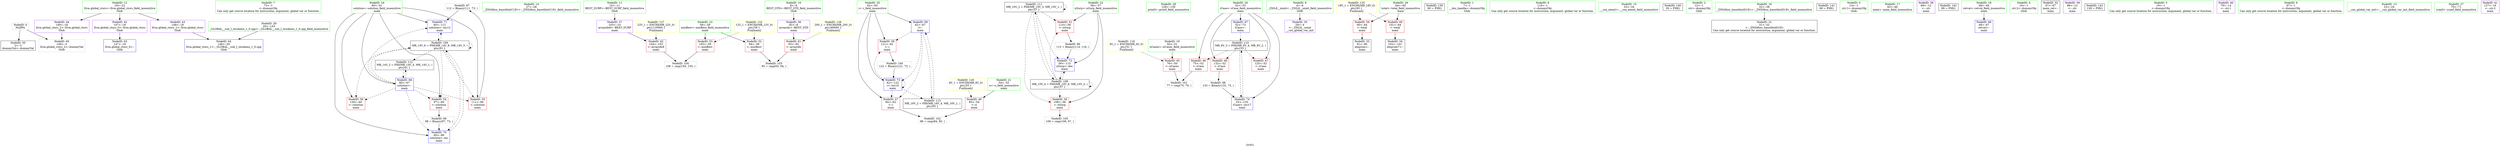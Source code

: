 digraph "SVFG" {
	label="SVFG";

	Node0x564ecc1eea60 [shape=record,color=grey,label="{NodeID: 0\nNullPtr}"];
	Node0x564ecc1eea60 -> Node0x564ecc204010[style=solid];
	Node0x564ecc1eea60 -> Node0x564ecc206df0[style=solid];
	Node0x564ecc1eecc0 [shape=record,color=green,label="{NodeID: 7\n73\<--1\n\<--dummyObj\nCan only get source location for instruction, argument, global var or function.}"];
	Node0x564ecc205120 [shape=record,color=grey,label="{NodeID: 97\n112 = Binary(111, 73, )\n}"];
	Node0x564ecc205120 -> Node0x564ecc207300[style=solid];
	Node0x564ecc202bb0 [shape=record,color=green,label="{NodeID: 14\n27\<--28\n_ZNSt8ios_base4InitC1Ev\<--_ZNSt8ios_base4InitC1Ev_field_insensitive\n}"];
	Node0x564ecc209a10 [shape=record,color=grey,label="{NodeID: 104\n106 = cmp(104, 105, )\n}"];
	Node0x564ecc203860 [shape=record,color=green,label="{NodeID: 21\n54\<--55\nn\<--n_field_insensitive\nmain\n}"];
	Node0x564ecc203860 -> Node0x564ecc206090[style=solid];
	Node0x564ecc20e780 [shape=record,color=black,label="{NodeID: 111\nMR_10V_2 = PHI(MR_10V_3, MR_10V_1, )\npts\{57 \}\n}"];
	Node0x564ecc20e780 -> Node0x564ecc206160[style=dashed];
	Node0x564ecc20e780 -> Node0x564ecc206230[style=dashed];
	Node0x564ecc20e780 -> Node0x564ecc2073d0[style=dashed];
	Node0x564ecc20e780 -> Node0x564ecc20d880[style=dashed];
	Node0x564ecc20e780 -> Node0x564ecc20e780[style=dashed];
	Node0x564ecc203e10 [shape=record,color=green,label="{NodeID: 28\n129\<--130\nprintf\<--printf_field_insensitive\n}"];
	Node0x564ecc2110a0 [shape=record,color=yellow,style=double,label="{NodeID: 118\n4V_1 = ENCHI(MR_4V_0)\npts\{51 \}\nFun[main]}"];
	Node0x564ecc2110a0 -> Node0x564ecc204d30[style=dashed];
	Node0x564ecc204480 [shape=record,color=purple,label="{NodeID: 35\n29\<--4\n\<--_ZStL8__ioinit\n__cxx_global_var_init\n}"];
	Node0x564ecc2116c0 [shape=record,color=yellow,style=double,label="{NodeID: 125\n18V_1 = ENCHI(MR_18V_0)\npts\{65 \}\nFun[main]}"];
	Node0x564ecc2116c0 -> Node0x564ecc2068b0[style=dashed];
	Node0x564ecc2116c0 -> Node0x564ecc206980[style=dashed];
	Node0x564ecc204a30 [shape=record,color=purple,label="{NodeID: 42\n147\<--18\nllvm.global_ctors_0\<--llvm.global_ctors\nGlob }"];
	Node0x564ecc204a30 -> Node0x564ecc206bf0[style=solid];
	Node0x564ecc206090 [shape=record,color=red,label="{NodeID: 49\n85\<--54\n\<--n\nmain\n}"];
	Node0x564ecc206090 -> Node0x564ecc209710[style=solid];
	Node0x564ecc217750 [shape=record,color=black,label="{NodeID: 139\n80 = PHI()\n}"];
	Node0x564ecc206640 [shape=record,color=red,label="{NodeID: 56\n126\<--60\n\<--solution\nmain\n}"];
	Node0x564ecc206bf0 [shape=record,color=blue,label="{NodeID: 63\n147\<--19\nllvm.global_ctors_0\<--\nGlob }"];
	Node0x564ecc207230 [shape=record,color=blue,label="{NodeID: 70\n60\<--98\nsolution\<--inc\nmain\n}"];
	Node0x564ecc207230 -> Node0x564ecc20dd80[style=dashed];
	Node0x564ecc1edb70 [shape=record,color=green,label="{NodeID: 1\n7\<--1\n__dso_handle\<--dummyObj\nGlob }"];
	Node0x564ecc1ef2c0 [shape=record,color=green,label="{NodeID: 8\n116\<--1\n\<--dummyObj\nCan only get source location for instruction, argument, global var or function.}"];
	Node0x564ecc2052a0 [shape=record,color=grey,label="{NodeID: 98\n133 = Binary(132, 73, )\n}"];
	Node0x564ecc2052a0 -> Node0x564ecc207570[style=solid];
	Node0x564ecc203400 [shape=record,color=green,label="{NodeID: 15\n33\<--34\n__cxa_atexit\<--__cxa_atexit_field_insensitive\n}"];
	Node0x564ecc209b90 [shape=record,color=grey,label="{NodeID: 105\n109 = cmp(108, 67, )\n}"];
	Node0x564ecc203930 [shape=record,color=green,label="{NodeID: 22\n56\<--57\nnSurp\<--nSurp_field_insensitive\nmain\n}"];
	Node0x564ecc203930 -> Node0x564ecc206160[style=solid];
	Node0x564ecc203930 -> Node0x564ecc206230[style=solid];
	Node0x564ecc203930 -> Node0x564ecc2073d0[style=solid];
	Node0x564ecc20ec80 [shape=record,color=black,label="{NodeID: 112\nMR_14V_2 = PHI(MR_14V_4, MR_14V_1, )\npts\{61 \}\n}"];
	Node0x564ecc20ec80 -> Node0x564ecc207090[style=dashed];
	Node0x564ecc203f10 [shape=record,color=green,label="{NodeID: 29\n20\<--143\n_GLOBAL__sub_I_iwiskimo_1_0.cpp\<--_GLOBAL__sub_I_iwiskimo_1_0.cpp_field_insensitive\n}"];
	Node0x564ecc203f10 -> Node0x564ecc206cf0[style=solid];
	Node0x564ecc204550 [shape=record,color=purple,label="{NodeID: 36\n92\<--8\narrayidx\<--BEST_STD\nmain\n}"];
	Node0x564ecc204550 -> Node0x564ecc206a50[style=solid];
	Node0x564ecc2117a0 [shape=record,color=yellow,style=double,label="{NodeID: 126\n20V_1 = ENCHI(MR_20V_0)\npts\{90000 \}\nFun[main]}"];
	Node0x564ecc2117a0 -> Node0x564ecc206a50[style=dashed];
	Node0x564ecc204b30 [shape=record,color=purple,label="{NodeID: 43\n148\<--18\nllvm.global_ctors_1\<--llvm.global_ctors\nGlob }"];
	Node0x564ecc204b30 -> Node0x564ecc206cf0[style=solid];
	Node0x564ecc206160 [shape=record,color=red,label="{NodeID: 50\n108\<--56\n\<--nSurp\nmain\n}"];
	Node0x564ecc206160 -> Node0x564ecc209b90[style=solid];
	Node0x564ecc217850 [shape=record,color=black,label="{NodeID: 140\n30 = PHI()\n}"];
	Node0x564ecc206710 [shape=record,color=red,label="{NodeID: 57\n84\<--62\n\<--i\nmain\n}"];
	Node0x564ecc206710 -> Node0x564ecc209710[style=solid];
	Node0x564ecc206cf0 [shape=record,color=blue,label="{NodeID: 64\n148\<--20\nllvm.global_ctors_1\<--_GLOBAL__sub_I_iwiskimo_1_0.cpp\nGlob }"];
	Node0x564ecc207300 [shape=record,color=blue,label="{NodeID: 71\n60\<--112\nsolution\<--inc12\nmain\n}"];
	Node0x564ecc207300 -> Node0x564ecc20dd80[style=dashed];
	Node0x564ecc1eedb0 [shape=record,color=green,label="{NodeID: 2\n12\<--1\n.str\<--dummyObj\nGlob }"];
	Node0x564ecc1ef390 [shape=record,color=green,label="{NodeID: 9\n4\<--6\n_ZStL8__ioinit\<--_ZStL8__ioinit_field_insensitive\nGlob }"];
	Node0x564ecc1ef390 -> Node0x564ecc204480[style=solid];
	Node0x564ecc205420 [shape=record,color=grey,label="{NodeID: 99\n98 = Binary(97, 73, )\n}"];
	Node0x564ecc205420 -> Node0x564ecc207230[style=solid];
	Node0x564ecc203490 [shape=record,color=green,label="{NodeID: 16\n32\<--38\n_ZNSt8ios_base4InitD1Ev\<--_ZNSt8ios_base4InitD1Ev_field_insensitive\n}"];
	Node0x564ecc203490 -> Node0x564ecc204110[style=solid];
	Node0x564ecc203a00 [shape=record,color=green,label="{NodeID: 23\n58\<--59\nminBest\<--minBest_field_insensitive\nmain\n}"];
	Node0x564ecc203a00 -> Node0x564ecc206300[style=solid];
	Node0x564ecc203a00 -> Node0x564ecc2063d0[style=solid];
	Node0x564ecc20f180 [shape=record,color=black,label="{NodeID: 113\nMR_16V_2 = PHI(MR_16V_4, MR_16V_1, )\npts\{63 \}\n}"];
	Node0x564ecc20f180 -> Node0x564ecc207160[style=dashed];
	Node0x564ecc204010 [shape=record,color=black,label="{NodeID: 30\n2\<--3\ndummyVal\<--dummyVal\n}"];
	Node0x564ecc211260 [shape=record,color=yellow,style=double,label="{NodeID: 120\n8V_1 = ENCHI(MR_8V_0)\npts\{55 \}\nFun[main]}"];
	Node0x564ecc211260 -> Node0x564ecc206090[style=dashed];
	Node0x564ecc204620 [shape=record,color=purple,label="{NodeID: 37\n103\<--10\narrayidx8\<--BEST_SURP\nmain\n}"];
	Node0x564ecc204620 -> Node0x564ecc206b20[style=solid];
	Node0x564ecc211880 [shape=record,color=yellow,style=double,label="{NodeID: 127\n22V_1 = ENCHI(MR_22V_0)\npts\{110000 \}\nFun[main]}"];
	Node0x564ecc211880 -> Node0x564ecc206b20[style=dashed];
	Node0x564ecc204c30 [shape=record,color=purple,label="{NodeID: 44\n149\<--18\nllvm.global_ctors_2\<--llvm.global_ctors\nGlob }"];
	Node0x564ecc204c30 -> Node0x564ecc206df0[style=solid];
	Node0x564ecc206230 [shape=record,color=red,label="{NodeID: 51\n114\<--56\n\<--nSurp\nmain\n}"];
	Node0x564ecc206230 -> Node0x564ecc204fa0[style=solid];
	Node0x564ecc217950 [shape=record,color=black,label="{NodeID: 141\n69 = PHI()\n}"];
	Node0x564ecc2067e0 [shape=record,color=red,label="{NodeID: 58\n121\<--62\n\<--i\nmain\n}"];
	Node0x564ecc2067e0 -> Node0x564ecc2055a0[style=solid];
	Node0x564ecc206df0 [shape=record,color=blue, style = dotted,label="{NodeID: 65\n149\<--3\nllvm.global_ctors_2\<--dummyVal\nGlob }"];
	Node0x564ecc2073d0 [shape=record,color=blue,label="{NodeID: 72\n56\<--115\nnSurp\<--dec\nmain\n}"];
	Node0x564ecc2073d0 -> Node0x564ecc20d880[style=dashed];
	Node0x564ecc1eeeb0 [shape=record,color=green,label="{NodeID: 3\n14\<--1\n.str.1\<--dummyObj\nGlob }"];
	Node0x564ecc1ef500 [shape=record,color=green,label="{NodeID: 10\n8\<--9\nBEST_STD\<--BEST_STD_field_insensitive\nGlob }"];
	Node0x564ecc1ef500 -> Node0x564ecc204550[style=solid];
	Node0x564ecc2055a0 [shape=record,color=grey,label="{NodeID: 100\n122 = Binary(121, 73, )\n}"];
	Node0x564ecc2055a0 -> Node0x564ecc2074a0[style=solid];
	Node0x564ecc203520 [shape=record,color=green,label="{NodeID: 17\n45\<--46\nmain\<--main_field_insensitive\n}"];
	Node0x564ecc203ad0 [shape=record,color=green,label="{NodeID: 24\n60\<--61\nsolution\<--solution_field_insensitive\nmain\n}"];
	Node0x564ecc203ad0 -> Node0x564ecc2064a0[style=solid];
	Node0x564ecc203ad0 -> Node0x564ecc206570[style=solid];
	Node0x564ecc203ad0 -> Node0x564ecc206640[style=solid];
	Node0x564ecc203ad0 -> Node0x564ecc207090[style=solid];
	Node0x564ecc203ad0 -> Node0x564ecc207230[style=solid];
	Node0x564ecc203ad0 -> Node0x564ecc207300[style=solid];
	Node0x564ecc204110 [shape=record,color=black,label="{NodeID: 31\n31\<--32\n\<--_ZNSt8ios_base4InitD1Ev\nCan only get source location for instruction, argument, global var or function.}"];
	Node0x564ecc2046f0 [shape=record,color=purple,label="{NodeID: 38\n68\<--12\n\<--.str\nmain\n}"];
	Node0x564ecc204d30 [shape=record,color=red,label="{NodeID: 45\n76\<--50\n\<--nCases\nmain\n}"];
	Node0x564ecc204d30 -> Node0x564ecc209610[style=solid];
	Node0x564ecc206300 [shape=record,color=red,label="{NodeID: 52\n94\<--58\n\<--minBest\nmain\n}"];
	Node0x564ecc206300 -> Node0x564ecc209890[style=solid];
	Node0x564ecc217a50 [shape=record,color=black,label="{NodeID: 142\n89 = PHI()\n}"];
	Node0x564ecc2068b0 [shape=record,color=red,label="{NodeID: 59\n90\<--64\n\<--total\nmain\n}"];
	Node0x564ecc2068b0 -> Node0x564ecc2042e0[style=solid];
	Node0x564ecc206ef0 [shape=record,color=blue,label="{NodeID: 66\n48\<--67\nretval\<--\nmain\n}"];
	Node0x564ecc2074a0 [shape=record,color=blue,label="{NodeID: 73\n62\<--122\ni\<--inc14\nmain\n}"];
	Node0x564ecc2074a0 -> Node0x564ecc206710[style=dashed];
	Node0x564ecc2074a0 -> Node0x564ecc2067e0[style=dashed];
	Node0x564ecc2074a0 -> Node0x564ecc2074a0[style=dashed];
	Node0x564ecc2074a0 -> Node0x564ecc20f180[style=dashed];
	Node0x564ecc1ef140 [shape=record,color=green,label="{NodeID: 4\n16\<--1\n.str.2\<--dummyObj\nGlob }"];
	Node0x564ecc1ef5d0 [shape=record,color=green,label="{NodeID: 11\n10\<--11\nBEST_SURP\<--BEST_SURP_field_insensitive\nGlob }"];
	Node0x564ecc1ef5d0 -> Node0x564ecc204620[style=solid];
	Node0x564ecc209610 [shape=record,color=grey,label="{NodeID: 101\n77 = cmp(75, 76, )\n}"];
	Node0x564ecc2035f0 [shape=record,color=green,label="{NodeID: 18\n48\<--49\nretval\<--retval_field_insensitive\nmain\n}"];
	Node0x564ecc2035f0 -> Node0x564ecc206ef0[style=solid];
	Node0x564ecc20d880 [shape=record,color=black,label="{NodeID: 108\nMR_10V_4 = PHI(MR_10V_6, MR_10V_3, )\npts\{57 \}\n}"];
	Node0x564ecc20d880 -> Node0x564ecc206160[style=dashed];
	Node0x564ecc20d880 -> Node0x564ecc206230[style=dashed];
	Node0x564ecc20d880 -> Node0x564ecc2073d0[style=dashed];
	Node0x564ecc20d880 -> Node0x564ecc20d880[style=dashed];
	Node0x564ecc20d880 -> Node0x564ecc20e780[style=dashed];
	Node0x564ecc203ba0 [shape=record,color=green,label="{NodeID: 25\n62\<--63\ni\<--i_field_insensitive\nmain\n}"];
	Node0x564ecc203ba0 -> Node0x564ecc206710[style=solid];
	Node0x564ecc203ba0 -> Node0x564ecc2067e0[style=solid];
	Node0x564ecc203ba0 -> Node0x564ecc207160[style=solid];
	Node0x564ecc203ba0 -> Node0x564ecc2074a0[style=solid];
	Node0x564ecc204210 [shape=record,color=black,label="{NodeID: 32\n47\<--67\nmain_ret\<--\nmain\n}"];
	Node0x564ecc211420 [shape=record,color=yellow,style=double,label="{NodeID: 122\n12V_1 = ENCHI(MR_12V_0)\npts\{59 \}\nFun[main]}"];
	Node0x564ecc211420 -> Node0x564ecc206300[style=dashed];
	Node0x564ecc211420 -> Node0x564ecc2063d0[style=dashed];
	Node0x564ecc2047c0 [shape=record,color=purple,label="{NodeID: 39\n88\<--12\n\<--.str\nmain\n}"];
	Node0x564ecc204e00 [shape=record,color=red,label="{NodeID: 46\n75\<--52\n\<--iCase\nmain\n}"];
	Node0x564ecc204e00 -> Node0x564ecc209610[style=solid];
	Node0x564ecc2063d0 [shape=record,color=red,label="{NodeID: 53\n105\<--58\n\<--minBest\nmain\n}"];
	Node0x564ecc2063d0 -> Node0x564ecc209a10[style=solid];
	Node0x564ecc217b50 [shape=record,color=black,label="{NodeID: 143\n128 = PHI()\n}"];
	Node0x564ecc206980 [shape=record,color=red,label="{NodeID: 60\n101\<--64\n\<--total\nmain\n}"];
	Node0x564ecc206980 -> Node0x564ecc2043b0[style=solid];
	Node0x564ecc206fc0 [shape=record,color=blue,label="{NodeID: 67\n52\<--73\niCase\<--\nmain\n}"];
	Node0x564ecc206fc0 -> Node0x564ecc20e280[style=dashed];
	Node0x564ecc207570 [shape=record,color=blue,label="{NodeID: 74\n52\<--133\niCase\<--inc17\nmain\n}"];
	Node0x564ecc207570 -> Node0x564ecc20e280[style=dashed];
	Node0x564ecc1ef1d0 [shape=record,color=green,label="{NodeID: 5\n19\<--1\n\<--dummyObj\nCan only get source location for instruction, argument, global var or function.}"];
	Node0x564ecc202a10 [shape=record,color=green,label="{NodeID: 12\n18\<--22\nllvm.global_ctors\<--llvm.global_ctors_field_insensitive\nGlob }"];
	Node0x564ecc202a10 -> Node0x564ecc204a30[style=solid];
	Node0x564ecc202a10 -> Node0x564ecc204b30[style=solid];
	Node0x564ecc202a10 -> Node0x564ecc204c30[style=solid];
	Node0x564ecc209710 [shape=record,color=grey,label="{NodeID: 102\n86 = cmp(84, 85, )\n}"];
	Node0x564ecc2036c0 [shape=record,color=green,label="{NodeID: 19\n50\<--51\nnCases\<--nCases_field_insensitive\nmain\n}"];
	Node0x564ecc2036c0 -> Node0x564ecc204d30[style=solid];
	Node0x564ecc20dd80 [shape=record,color=black,label="{NodeID: 109\nMR_14V_6 = PHI(MR_14V_8, MR_14V_5, )\npts\{61 \}\n}"];
	Node0x564ecc20dd80 -> Node0x564ecc2064a0[style=dashed];
	Node0x564ecc20dd80 -> Node0x564ecc206570[style=dashed];
	Node0x564ecc20dd80 -> Node0x564ecc206640[style=dashed];
	Node0x564ecc20dd80 -> Node0x564ecc207230[style=dashed];
	Node0x564ecc20dd80 -> Node0x564ecc207300[style=dashed];
	Node0x564ecc20dd80 -> Node0x564ecc20dd80[style=dashed];
	Node0x564ecc20dd80 -> Node0x564ecc20ec80[style=dashed];
	Node0x564ecc203c70 [shape=record,color=green,label="{NodeID: 26\n64\<--65\ntotal\<--total_field_insensitive\nmain\n}"];
	Node0x564ecc203c70 -> Node0x564ecc2068b0[style=solid];
	Node0x564ecc203c70 -> Node0x564ecc206980[style=solid];
	Node0x564ecc2042e0 [shape=record,color=black,label="{NodeID: 33\n91\<--90\nidxprom\<--\nmain\n}"];
	Node0x564ecc204890 [shape=record,color=purple,label="{NodeID: 40\n79\<--14\n\<--.str.1\nmain\n}"];
	Node0x564ecc204ed0 [shape=record,color=red,label="{NodeID: 47\n125\<--52\n\<--iCase\nmain\n}"];
	Node0x564ecc2064a0 [shape=record,color=red,label="{NodeID: 54\n97\<--60\n\<--solution\nmain\n}"];
	Node0x564ecc2064a0 -> Node0x564ecc205420[style=solid];
	Node0x564ecc206a50 [shape=record,color=red,label="{NodeID: 61\n93\<--92\n\<--arrayidx\nmain\n}"];
	Node0x564ecc206a50 -> Node0x564ecc209890[style=solid];
	Node0x564ecc207090 [shape=record,color=blue,label="{NodeID: 68\n60\<--67\nsolution\<--\nmain\n}"];
	Node0x564ecc207090 -> Node0x564ecc2064a0[style=dashed];
	Node0x564ecc207090 -> Node0x564ecc206570[style=dashed];
	Node0x564ecc207090 -> Node0x564ecc206640[style=dashed];
	Node0x564ecc207090 -> Node0x564ecc207230[style=dashed];
	Node0x564ecc207090 -> Node0x564ecc207300[style=dashed];
	Node0x564ecc207090 -> Node0x564ecc20dd80[style=dashed];
	Node0x564ecc207090 -> Node0x564ecc20ec80[style=dashed];
	Node0x564ecc1eec30 [shape=record,color=green,label="{NodeID: 6\n67\<--1\n\<--dummyObj\nCan only get source location for instruction, argument, global var or function.}"];
	Node0x564ecc204fa0 [shape=record,color=grey,label="{NodeID: 96\n115 = Binary(114, 116, )\n}"];
	Node0x564ecc204fa0 -> Node0x564ecc2073d0[style=solid];
	Node0x564ecc202ae0 [shape=record,color=green,label="{NodeID: 13\n23\<--24\n__cxx_global_var_init\<--__cxx_global_var_init_field_insensitive\n}"];
	Node0x564ecc209890 [shape=record,color=grey,label="{NodeID: 103\n95 = cmp(93, 94, )\n}"];
	Node0x564ecc203790 [shape=record,color=green,label="{NodeID: 20\n52\<--53\niCase\<--iCase_field_insensitive\nmain\n}"];
	Node0x564ecc203790 -> Node0x564ecc204e00[style=solid];
	Node0x564ecc203790 -> Node0x564ecc204ed0[style=solid];
	Node0x564ecc203790 -> Node0x564ecc205fc0[style=solid];
	Node0x564ecc203790 -> Node0x564ecc206fc0[style=solid];
	Node0x564ecc203790 -> Node0x564ecc207570[style=solid];
	Node0x564ecc20e280 [shape=record,color=black,label="{NodeID: 110\nMR_6V_3 = PHI(MR_6V_4, MR_6V_2, )\npts\{53 \}\n}"];
	Node0x564ecc20e280 -> Node0x564ecc204e00[style=dashed];
	Node0x564ecc20e280 -> Node0x564ecc204ed0[style=dashed];
	Node0x564ecc20e280 -> Node0x564ecc205fc0[style=dashed];
	Node0x564ecc20e280 -> Node0x564ecc207570[style=dashed];
	Node0x564ecc203d40 [shape=record,color=green,label="{NodeID: 27\n70\<--71\nscanf\<--scanf_field_insensitive\n}"];
	Node0x564ecc2043b0 [shape=record,color=black,label="{NodeID: 34\n102\<--101\nidxprom7\<--\nmain\n}"];
	Node0x564ecc204960 [shape=record,color=purple,label="{NodeID: 41\n127\<--16\n\<--.str.2\nmain\n}"];
	Node0x564ecc205fc0 [shape=record,color=red,label="{NodeID: 48\n132\<--52\n\<--iCase\nmain\n}"];
	Node0x564ecc205fc0 -> Node0x564ecc2052a0[style=solid];
	Node0x564ecc206570 [shape=record,color=red,label="{NodeID: 55\n111\<--60\n\<--solution\nmain\n}"];
	Node0x564ecc206570 -> Node0x564ecc205120[style=solid];
	Node0x564ecc206b20 [shape=record,color=red,label="{NodeID: 62\n104\<--103\n\<--arrayidx8\nmain\n}"];
	Node0x564ecc206b20 -> Node0x564ecc209a10[style=solid];
	Node0x564ecc207160 [shape=record,color=blue,label="{NodeID: 69\n62\<--67\ni\<--\nmain\n}"];
	Node0x564ecc207160 -> Node0x564ecc206710[style=dashed];
	Node0x564ecc207160 -> Node0x564ecc2067e0[style=dashed];
	Node0x564ecc207160 -> Node0x564ecc2074a0[style=dashed];
	Node0x564ecc207160 -> Node0x564ecc20f180[style=dashed];
}
